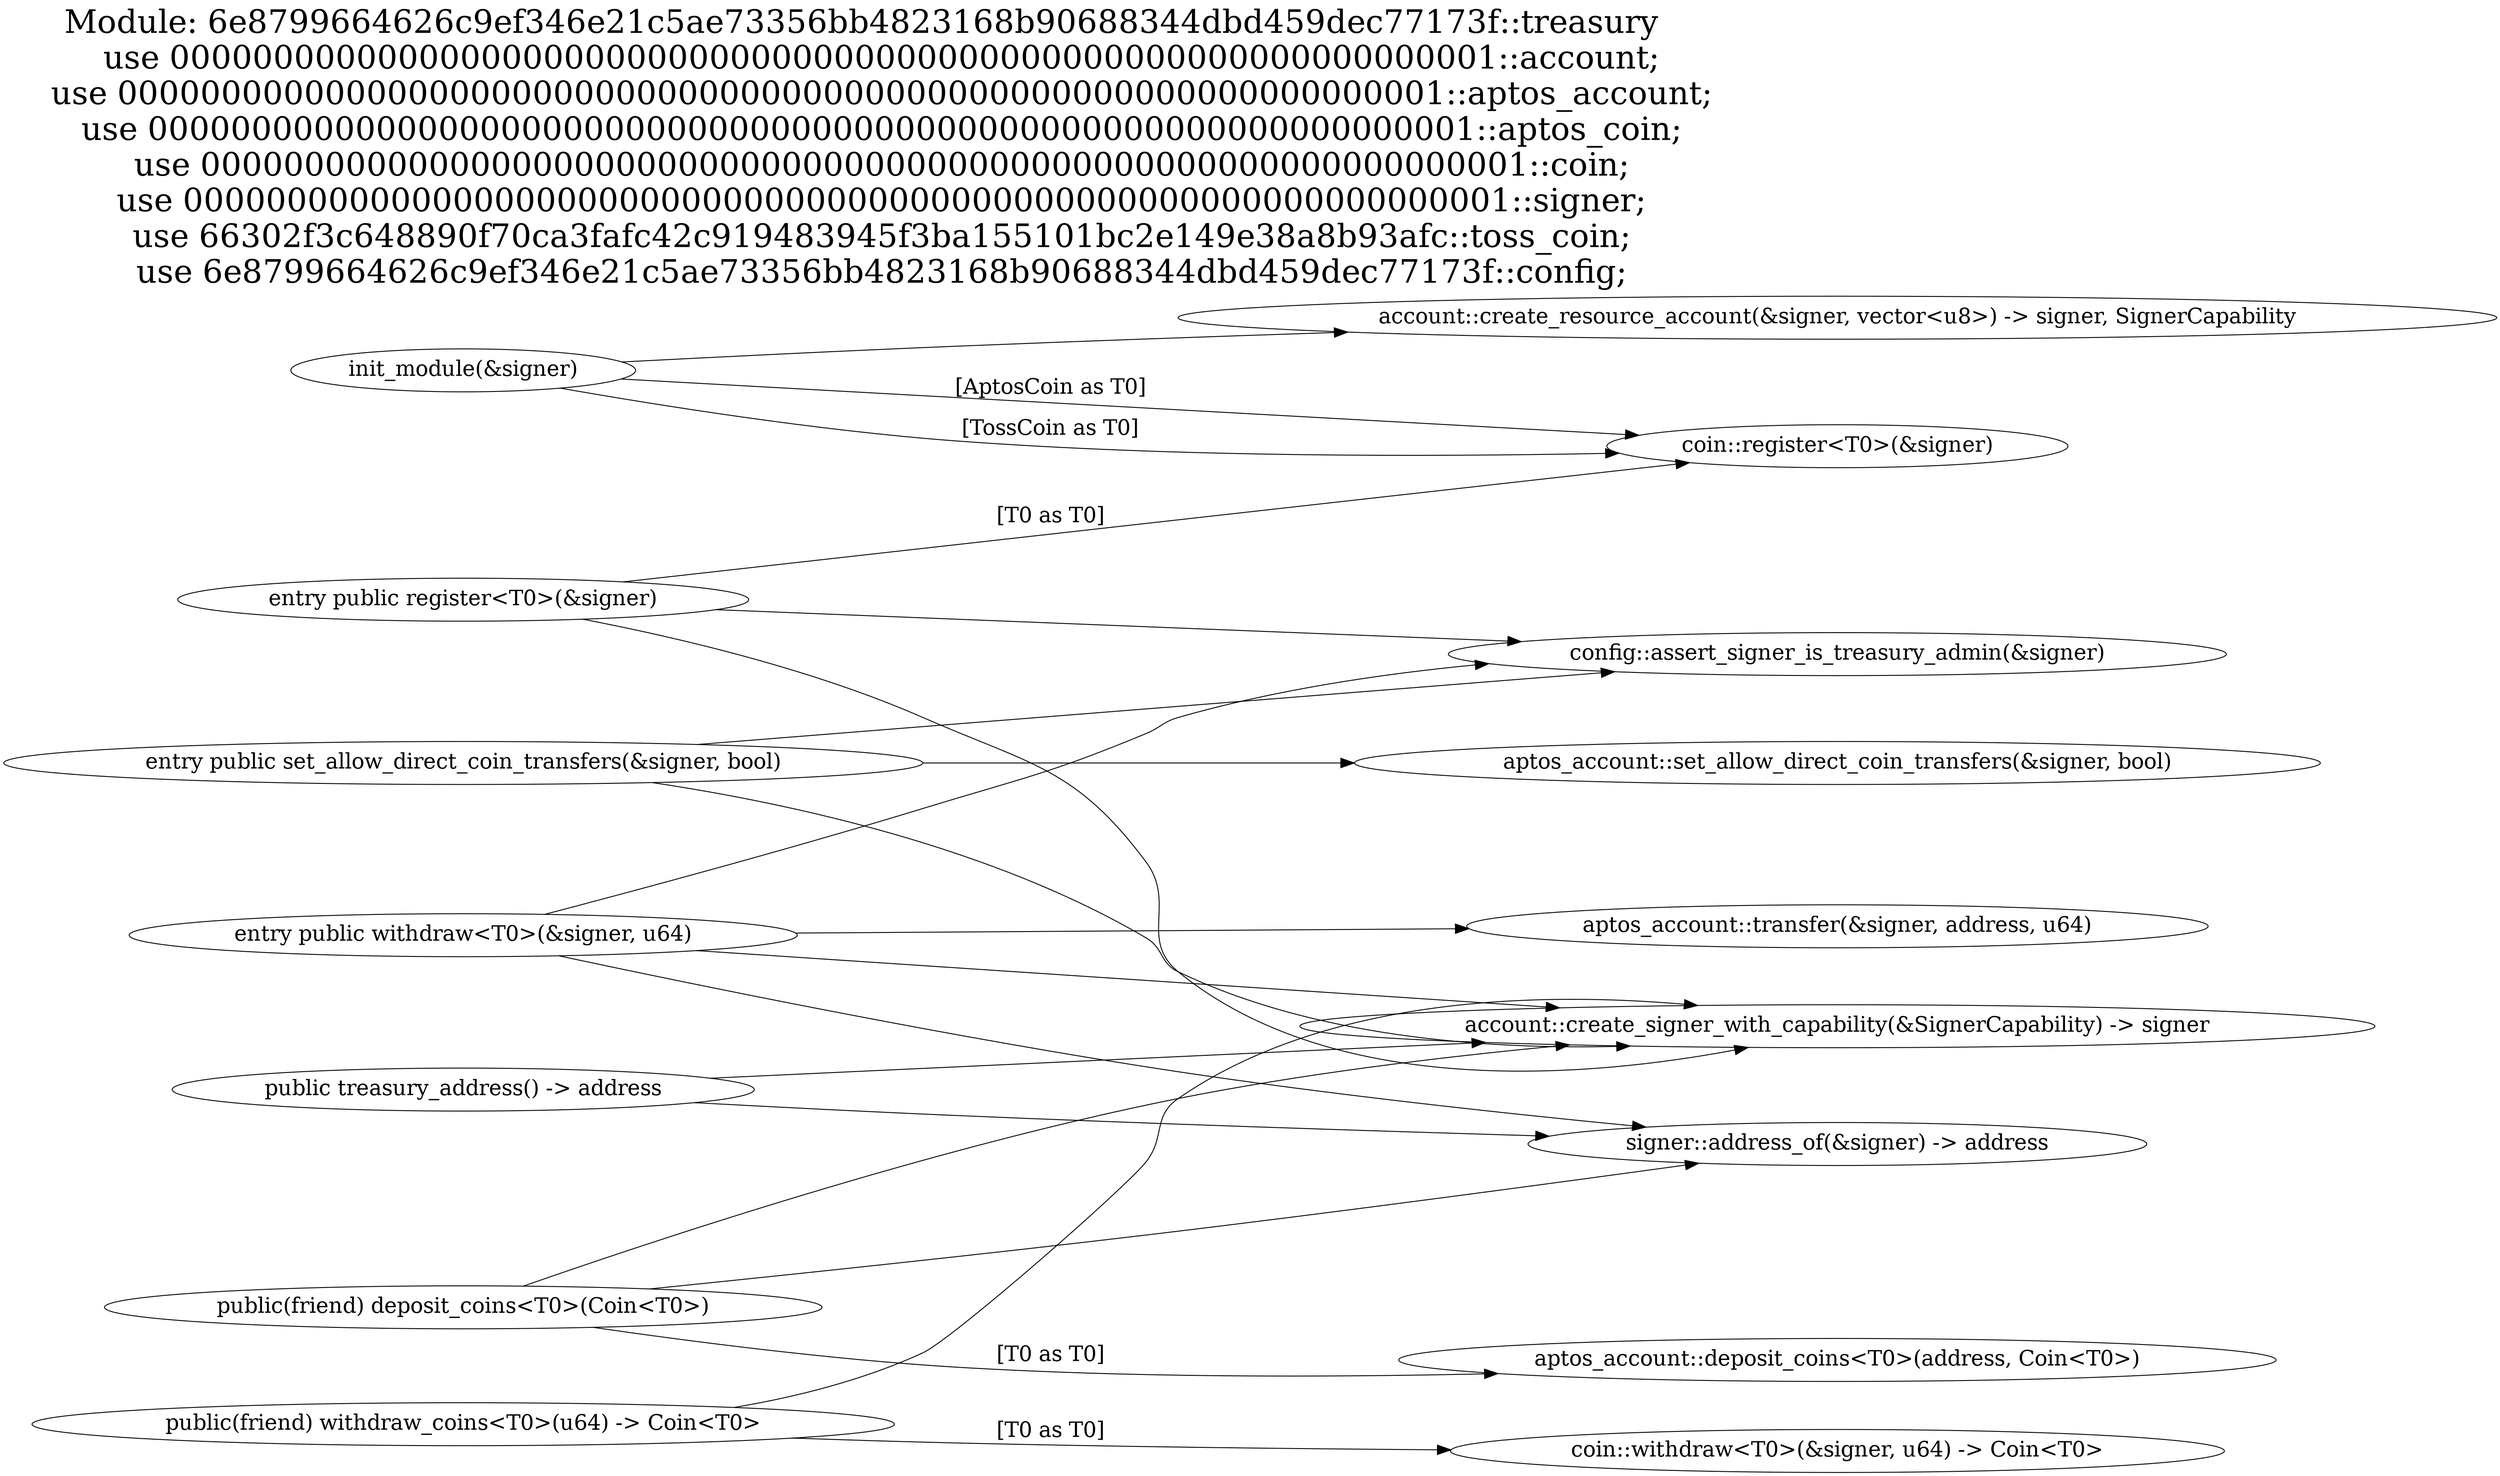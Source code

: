 
digraph G {
    label = "Module: 6e8799664626c9ef346e21c5ae73356bb4823168b90688344dbd459dec77173f::treasury
    use 0000000000000000000000000000000000000000000000000000000000000001::account;
    use 0000000000000000000000000000000000000000000000000000000000000001::aptos_account;
    use 0000000000000000000000000000000000000000000000000000000000000001::aptos_coin;
    use 0000000000000000000000000000000000000000000000000000000000000001::coin;
    use 0000000000000000000000000000000000000000000000000000000000000001::signer;
    use 66302f3c648890f70ca3fafc42c919483945f3ba155101bc2e149e38a8b93afc::toss_coin;
    use 6e8799664626c9ef346e21c5ae73356bb4823168b90688344dbd459dec77173f::config;";
    labelloc = "t";
    labeljust = "l";
    fontsize = 36;

    graph [
	rankdir=LR,
	ranksep=1.0,
	nodesep=0.75,
	splines=true,
	concentrate=false
    ];

    node [
	shape=ellipse,
	fontsize=24
    ];

    edge [
	arrowsize=1.5
    ];

    0 [label="account::create_resource_account(&signer, vector<u8>) -> signer, SignerCapability"];
    1 [label="account::create_signer_with_capability(&SignerCapability) -> signer"];
    2 [label="aptos_account::deposit_coins<T0>(address, Coin<T0>)"];
    3 [label="aptos_account::set_allow_direct_coin_transfers(&signer, bool)"];
    4 [label="aptos_account::transfer(&signer, address, u64)"];
    5 [label="coin::register<T0>(&signer)"];
    6 [label="coin::withdraw<T0>(&signer, u64) -> Coin<T0>"];
    7 [label="config::assert_signer_is_treasury_admin(&signer)"];
    8 [label="entry public register<T0>(&signer)"];
    9 [label="entry public set_allow_direct_coin_transfers(&signer, bool)"];
    10 [label="entry public withdraw<T0>(&signer, u64)"];
    11 [label="init_module(&signer)"];
    12 [label="public treasury_address() -> address"];
    13 [label="public(friend) deposit_coins<T0>(Coin<T0>)"];
    14 [label="public(friend) withdraw_coins<T0>(u64) -> Coin<T0>"];
    15 [label="signer::address_of(&signer) -> address"];
    8 -> 1 [label="", fontsize=24];
    8 -> 5 [label="[T0 as T0]", fontsize=24];
    8 -> 7 [label="", fontsize=24];
    9 -> 1 [label="", fontsize=24];
    9 -> 3 [label="", fontsize=24];
    9 -> 7 [label="", fontsize=24];
    10 -> 1 [label="", fontsize=24];
    10 -> 4 [label="", fontsize=24];
    10 -> 7 [label="", fontsize=24];
    10 -> 15 [label="", fontsize=24];
    11 -> 0 [label="", fontsize=24];
    11 -> 5 [label="[AptosCoin as T0]", fontsize=24];
    11 -> 5 [label="[TossCoin as T0]", fontsize=24];
    12 -> 1 [label="", fontsize=24];
    12 -> 15 [label="", fontsize=24];
    13 -> 1 [label="", fontsize=24];
    13 -> 2 [label="[T0 as T0]", fontsize=24];
    13 -> 15 [label="", fontsize=24];
    14 -> 1 [label="", fontsize=24];
    14 -> 6 [label="[T0 as T0]", fontsize=24];
}

